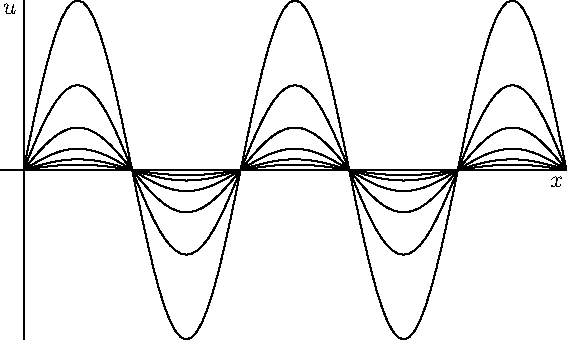 size(10cm,6cm,IgnoreAspect);
import graph;
xaxis("$x$");
yaxis("$u$");

real f1(real x) {return sin(5*x);}
real f2(real x) {return (1/2)*sin(5*x);}
real f3(real x) {return (1/4)*sin(5*x);}
real f4(real x) {return (1/8)*sin(5*x);}
real f5(real x) {return (1/(16))*sin(5*x);}
real f6(real x) {return (1/(32))*sin(5*x);}

draw(graph(f1,0,pi));
draw(graph(f2,0,pi));
draw(graph(f3,0,pi));
draw(graph(f4,0,pi));
draw(graph(f5,0,pi));
draw(graph(f6,0,pi));
